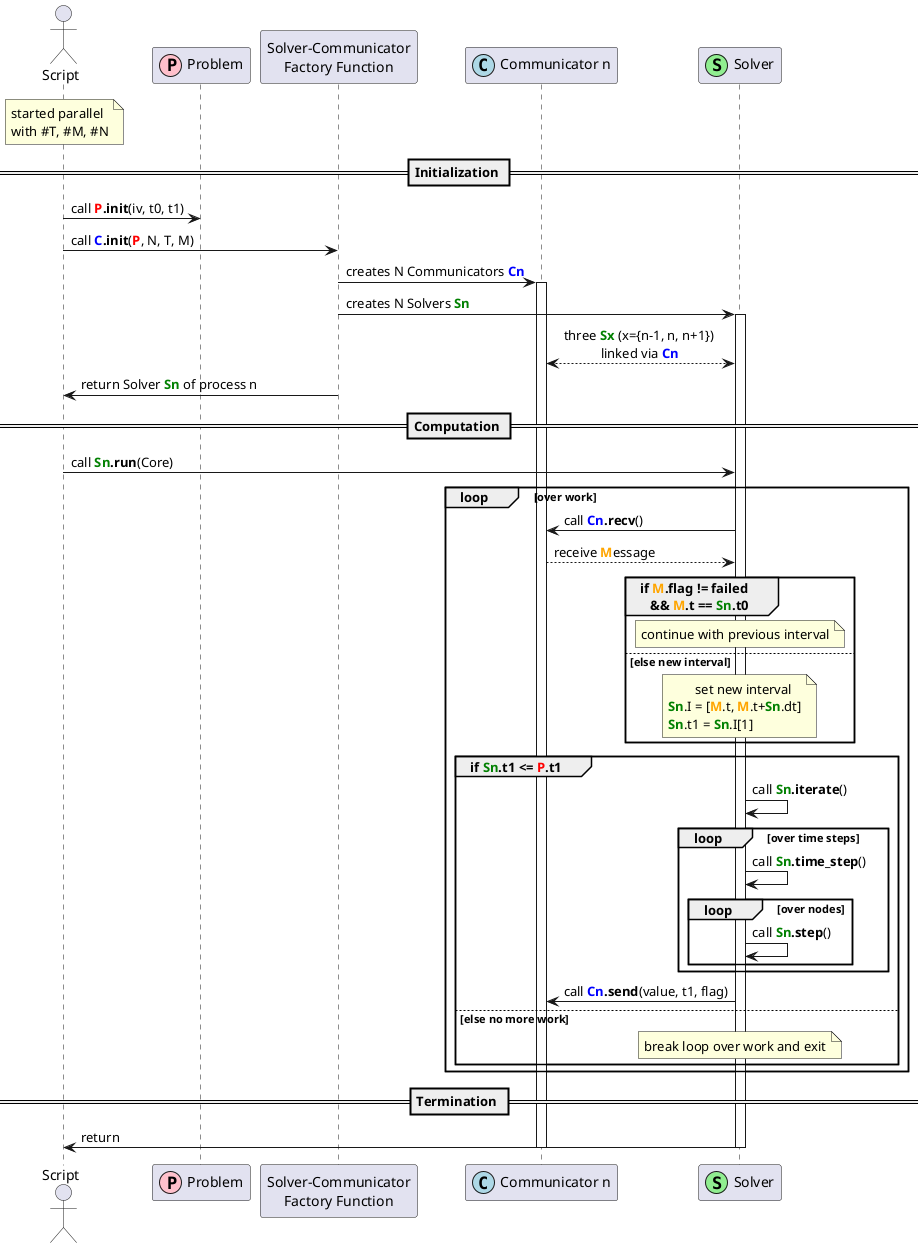 @startuml

actor Script
participant Problem <<(P,pink)>>
participant CP as "Solver-Communicator\nFactory Function"
participant Cn as "Communicator n" <<(C,lightblue)>>
participant Sn as "Solver" <<(S,lightgreen)>>

note over Script
    started parallel
    with #T, #M, #N
end note

== Initialization ==

Script -> Problem: call <b><color:red>P</color>.init</b>(iv, t0, t1)

Script -> CP: call <b><color:blue>C</color>.init</b>(<b><color:red>P</color></b>, N, T, M)

CP -> Cn: creates N Communicators <b><color:blue>Cn</color></b>
activate Cn

CP -> Sn: creates N Solvers <b><color:green>Sn</color></b>
activate Sn

Cn <--> Sn: three <b><color:green>Sx</color></b> (x={n-1, n, n+1})\n           linked via <color:blue><b>Cn</b></color>

CP -> Script: return Solver <color:green><b>Sn</b></color> of process n

== Computation ==

Script -> Sn: call <b><color:green>Sn</color>.run</b>(Core)

loop over work
    Sn -> Cn: call <b><color:blue>Cn</color>.recv</b>()
    Cn --> Sn: receive <b><color:orange>M</color></b>essage

    group if <b><color:orange>M</color></b>.flag != failed\n   && <b><color:orange>M</color></b>.t == <b><color:green>Sn</color></b>.t0
        note over Sn: continue with previous interval
    else else new interval
        note over Sn
                    set new interval
            <b><color:green>Sn</color></b>.I = [<b><color:orange>M</color></b>.t, <b><color:orange>M</color></b>.t+<b><color:green>Sn</color></b>.dt]
            <b><color:green>Sn</color></b>.t1 = <b><color:green>Sn</color></b>.I[1]
        end note
    end

    group if <b><color:green>Sn</color></b>.t1 <= <color:red><b>P</b></color>.t1
        Sn -> Sn: call <b><color:green>Sn</color>.iterate</b>()
        loop over time steps
            Sn -> Sn: call <b><color:green>Sn</color>.time_step</b>()
            loop over nodes
                Sn -> Sn: call <b><color:green>Sn</color>.step</b>()
            end
        end

        Sn -> Cn: call <b><color:blue>Cn</color>.send</b>(value, t1, flag)
    else else no more work
        note over Sn
            break loop over work and exit
        end note
    end
end

== Termination ==

Sn -> Script: return
deactivate Sn
deactivate Cn

@enduml
